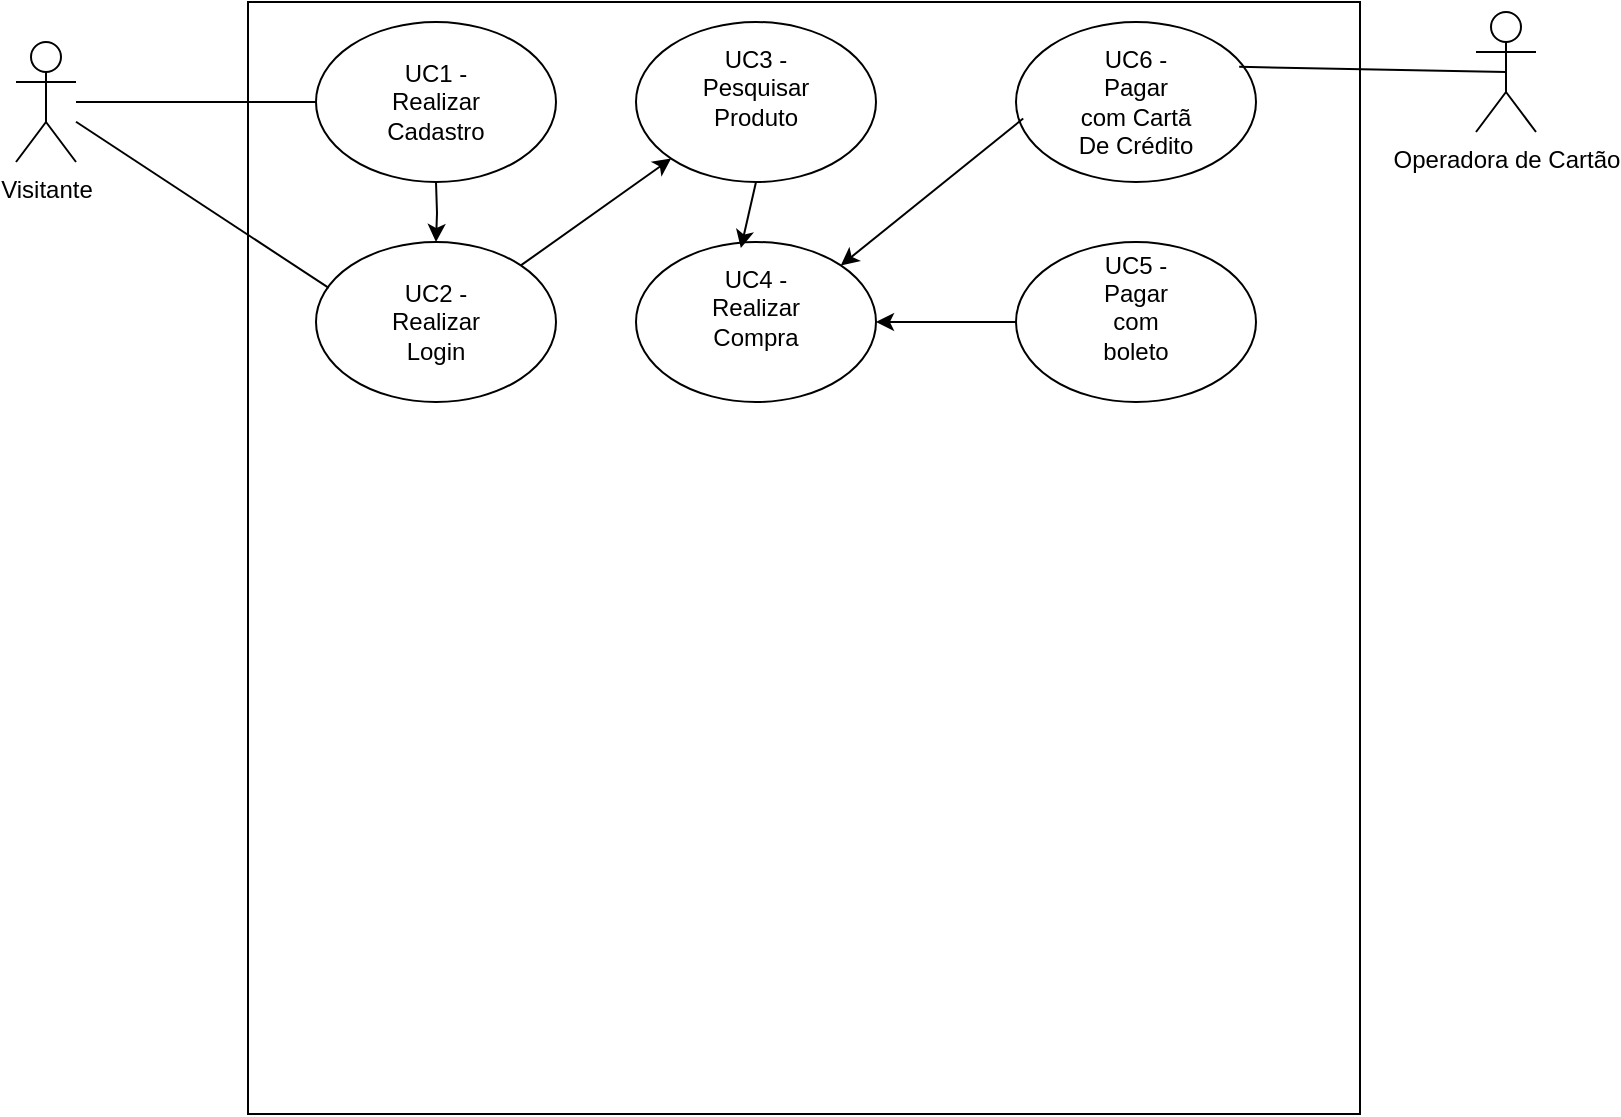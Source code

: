 <mxfile version="26.2.14">
  <diagram id="C5RBs43oDa-KdzZeNtuy" name="Page-1">
    <mxGraphModel dx="1042" dy="574" grid="1" gridSize="10" guides="1" tooltips="1" connect="1" arrows="1" fold="1" page="1" pageScale="1" pageWidth="827" pageHeight="1169" math="0" shadow="0">
      <root>
        <mxCell id="WIyWlLk6GJQsqaUBKTNV-0" />
        <mxCell id="WIyWlLk6GJQsqaUBKTNV-1" parent="WIyWlLk6GJQsqaUBKTNV-0" />
        <mxCell id="j5Uokgq7prK0q9dn87EV-1" value="" style="whiteSpace=wrap;html=1;aspect=fixed;" vertex="1" parent="WIyWlLk6GJQsqaUBKTNV-1">
          <mxGeometry x="136" y="20" width="556" height="556" as="geometry" />
        </mxCell>
        <mxCell id="j5Uokgq7prK0q9dn87EV-4" value="Visitante&lt;div&gt;&lt;br&gt;&lt;/div&gt;" style="shape=umlActor;verticalLabelPosition=bottom;verticalAlign=top;html=1;outlineConnect=0;" vertex="1" parent="WIyWlLk6GJQsqaUBKTNV-1">
          <mxGeometry x="20" y="40" width="30" height="60" as="geometry" />
        </mxCell>
        <mxCell id="j5Uokgq7prK0q9dn87EV-5" value="" style="ellipse;whiteSpace=wrap;html=1;" vertex="1" parent="WIyWlLk6GJQsqaUBKTNV-1">
          <mxGeometry x="170" y="30" width="120" height="80" as="geometry" />
        </mxCell>
        <mxCell id="j5Uokgq7prK0q9dn87EV-7" value="UC1 - Realizar Cadastro" style="text;html=1;align=center;verticalAlign=middle;whiteSpace=wrap;rounded=0;" vertex="1" parent="WIyWlLk6GJQsqaUBKTNV-1">
          <mxGeometry x="200" y="55" width="60" height="30" as="geometry" />
        </mxCell>
        <mxCell id="j5Uokgq7prK0q9dn87EV-8" value="" style="endArrow=none;html=1;rounded=0;" edge="1" parent="WIyWlLk6GJQsqaUBKTNV-1" source="j5Uokgq7prK0q9dn87EV-5" target="j5Uokgq7prK0q9dn87EV-4">
          <mxGeometry width="50" height="50" relative="1" as="geometry">
            <mxPoint x="400" y="320" as="sourcePoint" />
            <mxPoint x="450" y="270" as="targetPoint" />
            <Array as="points" />
          </mxGeometry>
        </mxCell>
        <mxCell id="j5Uokgq7prK0q9dn87EV-9" value="" style="ellipse;whiteSpace=wrap;html=1;" vertex="1" parent="WIyWlLk6GJQsqaUBKTNV-1">
          <mxGeometry x="170" y="140" width="120" height="80" as="geometry" />
        </mxCell>
        <mxCell id="j5Uokgq7prK0q9dn87EV-10" value="UC2 - Realizar Login" style="text;html=1;align=center;verticalAlign=middle;whiteSpace=wrap;rounded=0;" vertex="1" parent="WIyWlLk6GJQsqaUBKTNV-1">
          <mxGeometry x="200" y="165" width="60" height="30" as="geometry" />
        </mxCell>
        <mxCell id="j5Uokgq7prK0q9dn87EV-11" value="" style="endArrow=classic;html=1;rounded=0;entryX=0.5;entryY=0;entryDx=0;entryDy=0;edgeStyle=orthogonalEdgeStyle;" edge="1" parent="WIyWlLk6GJQsqaUBKTNV-1" target="j5Uokgq7prK0q9dn87EV-9">
          <mxGeometry width="50" height="50" relative="1" as="geometry">
            <mxPoint x="230" y="110" as="sourcePoint" />
            <mxPoint x="450" y="270" as="targetPoint" />
          </mxGeometry>
        </mxCell>
        <mxCell id="j5Uokgq7prK0q9dn87EV-12" value="" style="endArrow=none;html=1;rounded=0;entryX=0.053;entryY=0.287;entryDx=0;entryDy=0;entryPerimeter=0;" edge="1" parent="WIyWlLk6GJQsqaUBKTNV-1" source="j5Uokgq7prK0q9dn87EV-4" target="j5Uokgq7prK0q9dn87EV-9">
          <mxGeometry width="50" height="50" relative="1" as="geometry">
            <mxPoint x="400" y="320" as="sourcePoint" />
            <mxPoint x="180" y="160" as="targetPoint" />
            <Array as="points" />
          </mxGeometry>
        </mxCell>
        <mxCell id="j5Uokgq7prK0q9dn87EV-13" value="" style="ellipse;whiteSpace=wrap;html=1;" vertex="1" parent="WIyWlLk6GJQsqaUBKTNV-1">
          <mxGeometry x="330" y="30" width="120" height="80" as="geometry" />
        </mxCell>
        <mxCell id="j5Uokgq7prK0q9dn87EV-14" value="UC3 - Pesquisar Produto&lt;div&gt;&lt;br&gt;&lt;/div&gt;" style="text;html=1;align=center;verticalAlign=middle;whiteSpace=wrap;rounded=0;" vertex="1" parent="WIyWlLk6GJQsqaUBKTNV-1">
          <mxGeometry x="360" y="55" width="60" height="30" as="geometry" />
        </mxCell>
        <mxCell id="j5Uokgq7prK0q9dn87EV-15" value="" style="endArrow=classic;html=1;rounded=0;exitX=1;exitY=0;exitDx=0;exitDy=0;entryX=0;entryY=1;entryDx=0;entryDy=0;" edge="1" parent="WIyWlLk6GJQsqaUBKTNV-1" source="j5Uokgq7prK0q9dn87EV-9" target="j5Uokgq7prK0q9dn87EV-13">
          <mxGeometry width="50" height="50" relative="1" as="geometry">
            <mxPoint x="400" y="320" as="sourcePoint" />
            <mxPoint x="450" y="270" as="targetPoint" />
          </mxGeometry>
        </mxCell>
        <mxCell id="j5Uokgq7prK0q9dn87EV-16" value="" style="ellipse;whiteSpace=wrap;html=1;" vertex="1" parent="WIyWlLk6GJQsqaUBKTNV-1">
          <mxGeometry x="330" y="140" width="120" height="80" as="geometry" />
        </mxCell>
        <mxCell id="j5Uokgq7prK0q9dn87EV-17" value="UC4 - Realizar Compra&lt;div&gt;&lt;br&gt;&lt;/div&gt;" style="text;html=1;align=center;verticalAlign=middle;whiteSpace=wrap;rounded=0;" vertex="1" parent="WIyWlLk6GJQsqaUBKTNV-1">
          <mxGeometry x="360" y="165" width="60" height="30" as="geometry" />
        </mxCell>
        <mxCell id="j5Uokgq7prK0q9dn87EV-18" value="" style="endArrow=classic;html=1;rounded=0;exitX=0.5;exitY=1;exitDx=0;exitDy=0;entryX=0.437;entryY=0.038;entryDx=0;entryDy=0;entryPerimeter=0;" edge="1" parent="WIyWlLk6GJQsqaUBKTNV-1" source="j5Uokgq7prK0q9dn87EV-13" target="j5Uokgq7prK0q9dn87EV-16">
          <mxGeometry width="50" height="50" relative="1" as="geometry">
            <mxPoint x="400" y="320" as="sourcePoint" />
            <mxPoint x="450" y="270" as="targetPoint" />
          </mxGeometry>
        </mxCell>
        <mxCell id="j5Uokgq7prK0q9dn87EV-20" value="" style="ellipse;whiteSpace=wrap;html=1;" vertex="1" parent="WIyWlLk6GJQsqaUBKTNV-1">
          <mxGeometry x="520" y="140" width="120" height="80" as="geometry" />
        </mxCell>
        <mxCell id="j5Uokgq7prK0q9dn87EV-21" value="UC5 - Pagar com boleto&lt;div&gt;&lt;br&gt;&lt;/div&gt;" style="text;html=1;align=center;verticalAlign=middle;whiteSpace=wrap;rounded=0;" vertex="1" parent="WIyWlLk6GJQsqaUBKTNV-1">
          <mxGeometry x="550" y="165" width="60" height="30" as="geometry" />
        </mxCell>
        <mxCell id="j5Uokgq7prK0q9dn87EV-23" value="" style="ellipse;whiteSpace=wrap;html=1;" vertex="1" parent="WIyWlLk6GJQsqaUBKTNV-1">
          <mxGeometry x="520" y="30" width="120" height="80" as="geometry" />
        </mxCell>
        <mxCell id="j5Uokgq7prK0q9dn87EV-24" value="UC6 - Pagar com Cartã De Crédito" style="text;html=1;align=center;verticalAlign=middle;whiteSpace=wrap;rounded=0;" vertex="1" parent="WIyWlLk6GJQsqaUBKTNV-1">
          <mxGeometry x="550" y="55" width="60" height="30" as="geometry" />
        </mxCell>
        <mxCell id="j5Uokgq7prK0q9dn87EV-25" value="" style="endArrow=classic;html=1;rounded=0;exitX=0.03;exitY=0.603;exitDx=0;exitDy=0;exitPerimeter=0;entryX=1;entryY=0;entryDx=0;entryDy=0;" edge="1" parent="WIyWlLk6GJQsqaUBKTNV-1" source="j5Uokgq7prK0q9dn87EV-23" target="j5Uokgq7prK0q9dn87EV-16">
          <mxGeometry width="50" height="50" relative="1" as="geometry">
            <mxPoint x="410" y="320" as="sourcePoint" />
            <mxPoint x="460" y="270" as="targetPoint" />
          </mxGeometry>
        </mxCell>
        <mxCell id="j5Uokgq7prK0q9dn87EV-29" value="" style="endArrow=classic;html=1;rounded=0;entryX=1;entryY=0.5;entryDx=0;entryDy=0;exitX=0;exitY=0.5;exitDx=0;exitDy=0;" edge="1" parent="WIyWlLk6GJQsqaUBKTNV-1" source="j5Uokgq7prK0q9dn87EV-20" target="j5Uokgq7prK0q9dn87EV-16">
          <mxGeometry width="50" height="50" relative="1" as="geometry">
            <mxPoint x="410" y="320" as="sourcePoint" />
            <mxPoint x="460" y="270" as="targetPoint" />
          </mxGeometry>
        </mxCell>
        <mxCell id="j5Uokgq7prK0q9dn87EV-33" style="edgeStyle=orthogonalEdgeStyle;rounded=0;orthogonalLoop=1;jettySize=auto;html=1;exitX=0.5;exitY=1;exitDx=0;exitDy=0;" edge="1" parent="WIyWlLk6GJQsqaUBKTNV-1" source="j5Uokgq7prK0q9dn87EV-24" target="j5Uokgq7prK0q9dn87EV-24">
          <mxGeometry relative="1" as="geometry" />
        </mxCell>
        <mxCell id="j5Uokgq7prK0q9dn87EV-34" value="Operadora de Cartão&lt;div&gt;&lt;br&gt;&lt;/div&gt;" style="shape=umlActor;verticalLabelPosition=bottom;verticalAlign=top;html=1;outlineConnect=0;" vertex="1" parent="WIyWlLk6GJQsqaUBKTNV-1">
          <mxGeometry x="750" y="25" width="30" height="60" as="geometry" />
        </mxCell>
        <mxCell id="j5Uokgq7prK0q9dn87EV-35" value="" style="endArrow=none;html=1;rounded=0;entryX=0.5;entryY=0.5;entryDx=0;entryDy=0;entryPerimeter=0;exitX=0.93;exitY=0.28;exitDx=0;exitDy=0;exitPerimeter=0;" edge="1" parent="WIyWlLk6GJQsqaUBKTNV-1" source="j5Uokgq7prK0q9dn87EV-23" target="j5Uokgq7prK0q9dn87EV-34">
          <mxGeometry width="50" height="50" relative="1" as="geometry">
            <mxPoint x="410" y="320" as="sourcePoint" />
            <mxPoint x="460" y="270" as="targetPoint" />
          </mxGeometry>
        </mxCell>
      </root>
    </mxGraphModel>
  </diagram>
</mxfile>
